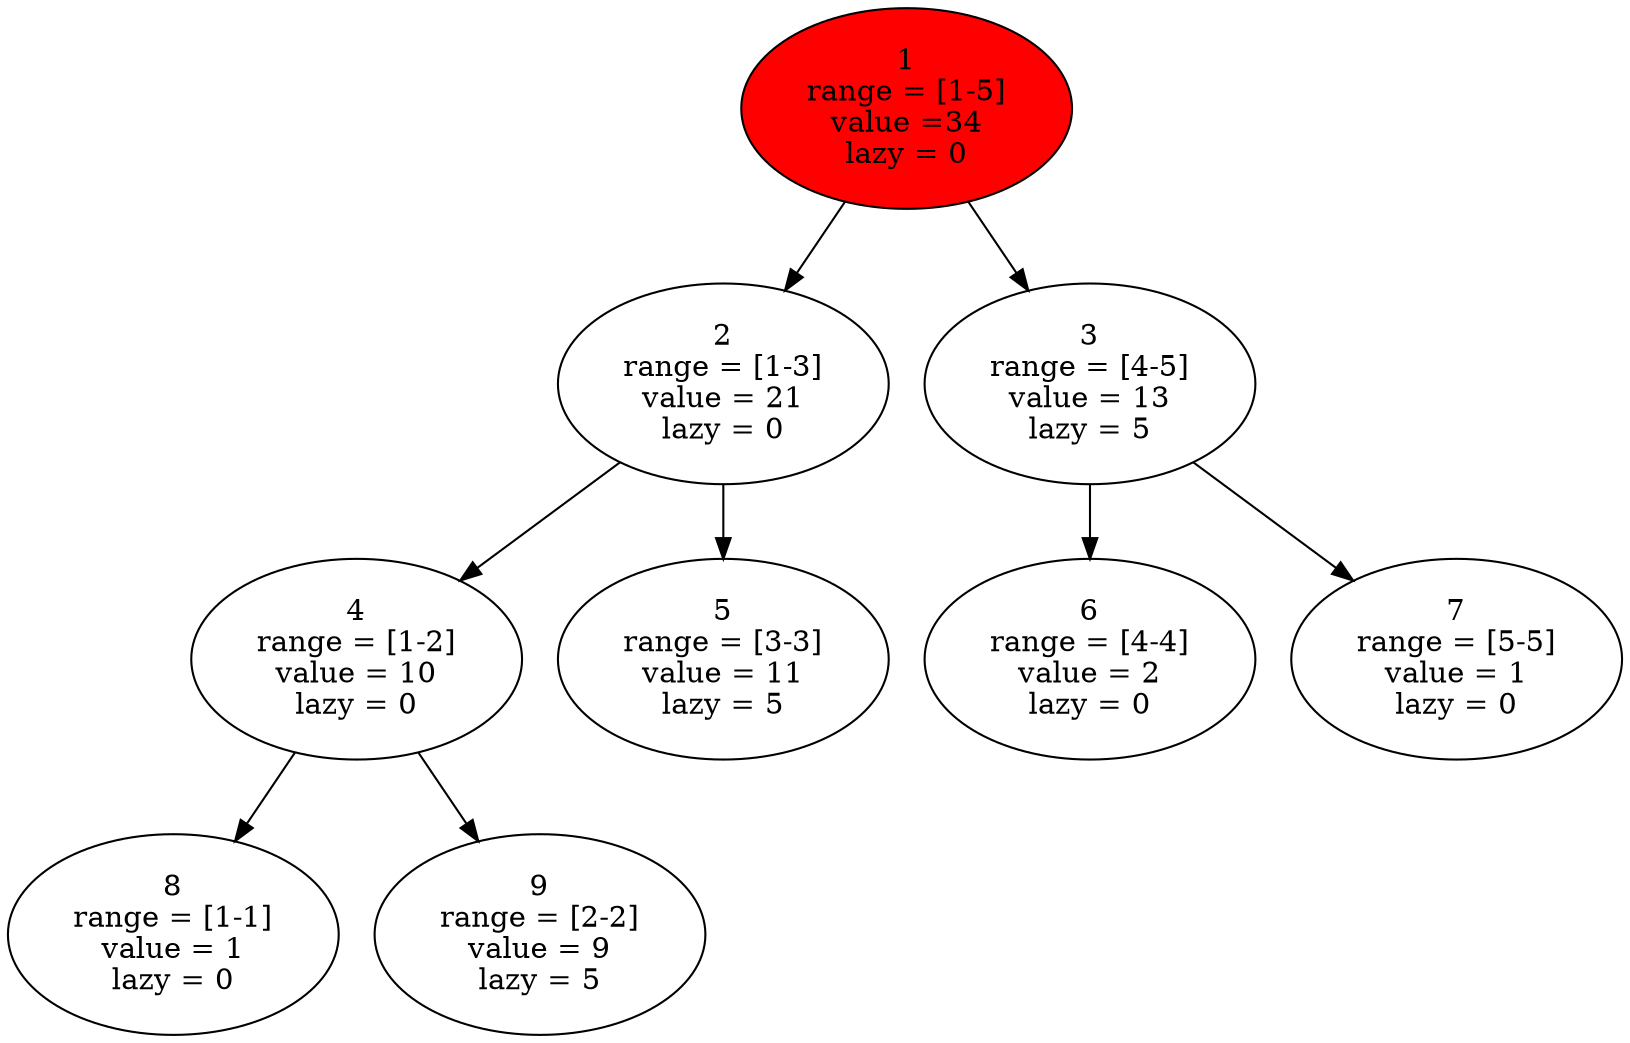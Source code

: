 digraph G {
    rankdir=TB;
    
    {
        // 1, 4, 6, 2, 1
        // 1, 9, 11, 7, 6
        
        1 [label="1\nrange = [1-5]\nvalue =34\nlazy = 0" style=filled fillcolor=red]
        2 [label="2\nrange = [1-3]\nvalue = 21\nlazy = 0"]
        3 [label="3\nrange = [4-5]\nvalue = 13\nlazy = 5"]
        4 [label="4\nrange = [1-2]\nvalue = 10\nlazy = 0"]
        5 [label="5\nrange = [3-3]\nvalue = 11\nlazy = 5"]
        6 [label="6\nrange = [4-4]\nvalue = 2\nlazy = 0"]
        7 [label="7\nrange = [5-5]\nvalue = 1\nlazy = 0"]
        8 [label="8\nrange = [1-1]\nvalue = 1\nlazy = 0"]
        9 [label="9\nrange = [2-2]\nvalue = 9\nlazy = 5"]
    }

    1 -> {2, 3}
    2 -> {4, 5}
    3 -> {6, 7}
    4 -> {8, 9}
    {rank=same; 2, 3}
    {rank=same; 4, 5, 6, 7}
    {rank=same; 8, 9}
}